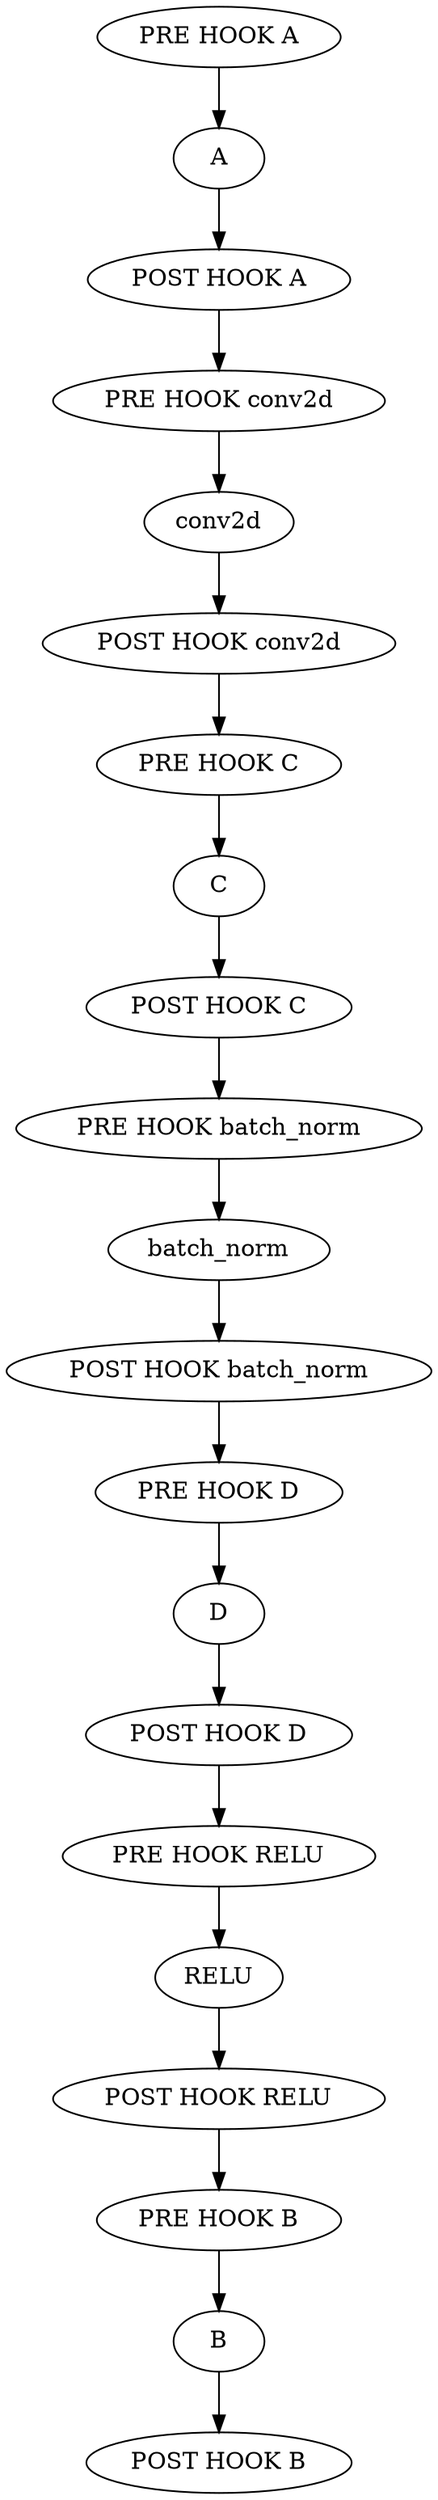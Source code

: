 strict digraph  {
conv2d [associated_ip_node_keys="{'POST HOOK conv2d', 'PRE HOOK conv2d'}", node_type="InsertionPointGraphNodeType.OPERATOR", op_meta=None, regular_node_ref="{'op_exec_context': <nncf.dynamic_graph.graph.OperationExecutionContext object at 0x7fb591fbaad0>}"];
batch_norm [associated_ip_node_keys="{'POST HOOK batch_norm', 'PRE HOOK batch_norm'}", node_type="InsertionPointGraphNodeType.OPERATOR", op_meta=None, regular_node_ref="{'op_exec_context': <nncf.dynamic_graph.graph.OperationExecutionContext object at 0x7fb591fbadd0>}"];
RELU [associated_ip_node_keys="{'POST HOOK RELU', 'PRE HOOK RELU'}", node_type="InsertionPointGraphNodeType.OPERATOR", op_meta=None, regular_node_ref="{'op_exec_context': <nncf.dynamic_graph.graph.OperationExecutionContext object at 0x7fb591f470d0>}"];
A [associated_ip_node_keys="{'POST HOOK A', 'PRE HOOK A'}", node_type="InsertionPointGraphNodeType.OPERATOR", op_meta=None, regular_node_ref="{'op_exec_context': <nncf.dynamic_graph.graph.OperationExecutionContext object at 0x7fb591f47390>}"];
B [associated_ip_node_keys="{'PRE HOOK B', 'POST HOOK B'}", node_type="InsertionPointGraphNodeType.OPERATOR", op_meta=None, regular_node_ref="{'op_exec_context': <nncf.dynamic_graph.graph.OperationExecutionContext object at 0x7fb591f47650>}"];
C [associated_ip_node_keys="{'PRE HOOK C', 'POST HOOK C'}", node_type="InsertionPointGraphNodeType.OPERATOR", op_meta=None, regular_node_ref="{'op_exec_context': <nncf.dynamic_graph.graph.OperationExecutionContext object at 0x7fb591f47910>}"];
D [associated_ip_node_keys="{'PRE HOOK D', 'POST HOOK D'}", node_type="InsertionPointGraphNodeType.OPERATOR", op_meta=None, regular_node_ref="{'op_exec_context': <nncf.dynamic_graph.graph.OperationExecutionContext object at 0x7fb591f47bd0>}"];
"PRE HOOK conv2d" [insertion_point_data="InsertionType.OPERATOR_PRE_HOOK /conv2d_0", node_type="InsertionPointGraphNodeType.INSERTION_POINT"];
"POST HOOK conv2d" [insertion_point_data="InsertionType.OPERATOR_POST_HOOK /conv2d_0", node_type="InsertionPointGraphNodeType.INSERTION_POINT"];
"PRE HOOK batch_norm" [insertion_point_data="InsertionType.OPERATOR_PRE_HOOK /batch_norm_0", node_type="InsertionPointGraphNodeType.INSERTION_POINT"];
"POST HOOK batch_norm" [insertion_point_data="InsertionType.OPERATOR_POST_HOOK /batch_norm_0", node_type="InsertionPointGraphNodeType.INSERTION_POINT"];
"PRE HOOK RELU" [insertion_point_data="InsertionType.OPERATOR_PRE_HOOK /RELU_0", node_type="InsertionPointGraphNodeType.INSERTION_POINT"];
"POST HOOK RELU" [insertion_point_data="InsertionType.OPERATOR_POST_HOOK /RELU_0", node_type="InsertionPointGraphNodeType.INSERTION_POINT"];
"PRE HOOK A" [insertion_point_data="InsertionType.OPERATOR_PRE_HOOK /A_0", node_type="InsertionPointGraphNodeType.INSERTION_POINT"];
"POST HOOK A" [insertion_point_data="InsertionType.OPERATOR_POST_HOOK /A_0", node_type="InsertionPointGraphNodeType.INSERTION_POINT"];
"PRE HOOK B" [insertion_point_data="InsertionType.OPERATOR_PRE_HOOK /B_0", node_type="InsertionPointGraphNodeType.INSERTION_POINT"];
"POST HOOK B" [insertion_point_data="InsertionType.OPERATOR_POST_HOOK /B_0", node_type="InsertionPointGraphNodeType.INSERTION_POINT"];
"PRE HOOK C" [insertion_point_data="InsertionType.OPERATOR_PRE_HOOK /C_0", node_type="InsertionPointGraphNodeType.INSERTION_POINT"];
"POST HOOK C" [insertion_point_data="InsertionType.OPERATOR_POST_HOOK /C_0", node_type="InsertionPointGraphNodeType.INSERTION_POINT"];
"PRE HOOK D" [insertion_point_data="InsertionType.OPERATOR_PRE_HOOK /D_0", node_type="InsertionPointGraphNodeType.INSERTION_POINT"];
"POST HOOK D" [insertion_point_data="InsertionType.OPERATOR_POST_HOOK /D_0", node_type="InsertionPointGraphNodeType.INSERTION_POINT"];
conv2d -> "POST HOOK conv2d";
batch_norm -> "POST HOOK batch_norm";
RELU -> "POST HOOK RELU";
A -> "POST HOOK A";
B -> "POST HOOK B";
C -> "POST HOOK C";
D -> "POST HOOK D";
"PRE HOOK conv2d" -> conv2d;
"POST HOOK conv2d" -> "PRE HOOK C";
"PRE HOOK batch_norm" -> batch_norm;
"POST HOOK batch_norm" -> "PRE HOOK D";
"PRE HOOK RELU" -> RELU;
"POST HOOK RELU" -> "PRE HOOK B";
"PRE HOOK A" -> A;
"POST HOOK A" -> "PRE HOOK conv2d";
"PRE HOOK B" -> B;
"PRE HOOK C" -> C;
"POST HOOK C" -> "PRE HOOK batch_norm";
"PRE HOOK D" -> D;
"POST HOOK D" -> "PRE HOOK RELU";
}
